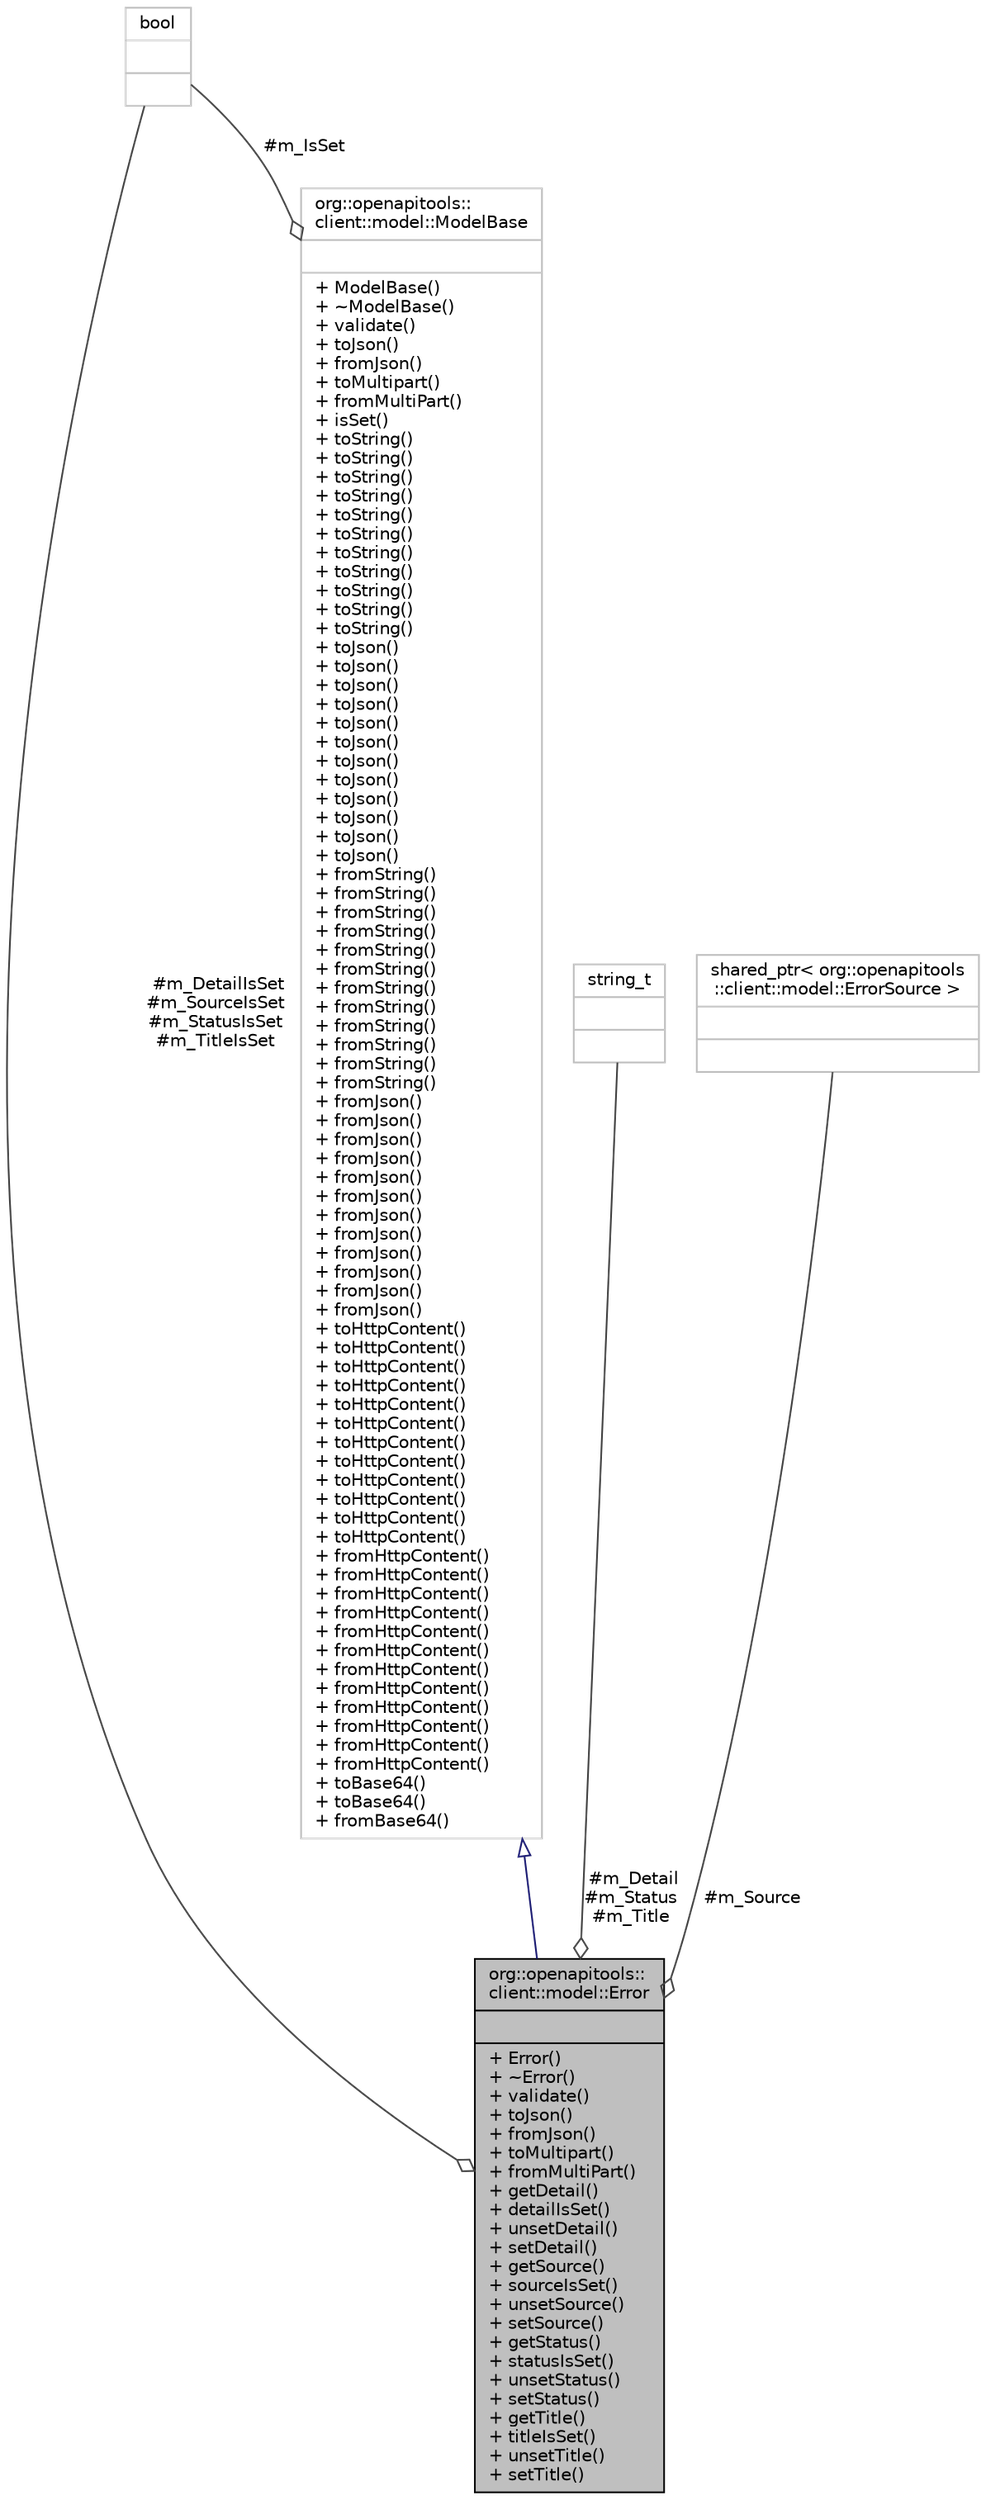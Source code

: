 digraph "org::openapitools::client::model::Error"
{
 // INTERACTIVE_SVG=YES
 // LATEX_PDF_SIZE
  bgcolor="transparent";
  edge [fontname="Helvetica",fontsize="10",labelfontname="Helvetica",labelfontsize="10"];
  node [fontname="Helvetica",fontsize="10",shape=record];
  Node1 [label="{org::openapitools::\lclient::model::Error\n||+ Error()\l+ ~Error()\l+ validate()\l+ toJson()\l+ fromJson()\l+ toMultipart()\l+ fromMultiPart()\l+ getDetail()\l+ detailIsSet()\l+ unsetDetail()\l+ setDetail()\l+ getSource()\l+ sourceIsSet()\l+ unsetSource()\l+ setSource()\l+ getStatus()\l+ statusIsSet()\l+ unsetStatus()\l+ setStatus()\l+ getTitle()\l+ titleIsSet()\l+ unsetTitle()\l+ setTitle()\l}",height=0.2,width=0.4,color="black", fillcolor="grey75", style="filled", fontcolor="black",tooltip="An Error object."];
  Node2 -> Node1 [dir="back",color="midnightblue",fontsize="10",style="solid",arrowtail="onormal",fontname="Helvetica"];
  Node2 [label="{org::openapitools::\lclient::model::ModelBase\n||+ ModelBase()\l+ ~ModelBase()\l+ validate()\l+ toJson()\l+ fromJson()\l+ toMultipart()\l+ fromMultiPart()\l+ isSet()\l+ toString()\l+ toString()\l+ toString()\l+ toString()\l+ toString()\l+ toString()\l+ toString()\l+ toString()\l+ toString()\l+ toString()\l+ toString()\l+ toJson()\l+ toJson()\l+ toJson()\l+ toJson()\l+ toJson()\l+ toJson()\l+ toJson()\l+ toJson()\l+ toJson()\l+ toJson()\l+ toJson()\l+ toJson()\l+ fromString()\l+ fromString()\l+ fromString()\l+ fromString()\l+ fromString()\l+ fromString()\l+ fromString()\l+ fromString()\l+ fromString()\l+ fromString()\l+ fromString()\l+ fromString()\l+ fromJson()\l+ fromJson()\l+ fromJson()\l+ fromJson()\l+ fromJson()\l+ fromJson()\l+ fromJson()\l+ fromJson()\l+ fromJson()\l+ fromJson()\l+ fromJson()\l+ fromJson()\l+ toHttpContent()\l+ toHttpContent()\l+ toHttpContent()\l+ toHttpContent()\l+ toHttpContent()\l+ toHttpContent()\l+ toHttpContent()\l+ toHttpContent()\l+ toHttpContent()\l+ toHttpContent()\l+ toHttpContent()\l+ toHttpContent()\l+ fromHttpContent()\l+ fromHttpContent()\l+ fromHttpContent()\l+ fromHttpContent()\l+ fromHttpContent()\l+ fromHttpContent()\l+ fromHttpContent()\l+ fromHttpContent()\l+ fromHttpContent()\l+ fromHttpContent()\l+ fromHttpContent()\l+ fromHttpContent()\l+ toBase64()\l+ toBase64()\l+ fromBase64()\l}",height=0.2,width=0.4,color="grey75",URL="$classorg_1_1openapitools_1_1client_1_1model_1_1_model_base.html",tooltip=" "];
  Node3 -> Node2 [color="grey25",fontsize="10",style="solid",label=" #m_IsSet" ,arrowhead="odiamond",fontname="Helvetica"];
  Node3 [label="{bool\n||}",height=0.2,width=0.4,color="grey75",tooltip=" "];
  Node4 -> Node1 [color="grey25",fontsize="10",style="solid",label=" #m_Detail\n#m_Status\n#m_Title" ,arrowhead="odiamond",fontname="Helvetica"];
  Node4 [label="{string_t\n||}",height=0.2,width=0.4,color="grey75",tooltip=" "];
  Node3 -> Node1 [color="grey25",fontsize="10",style="solid",label=" #m_DetailIsSet\n#m_SourceIsSet\n#m_StatusIsSet\n#m_TitleIsSet" ,arrowhead="odiamond",fontname="Helvetica"];
  Node5 -> Node1 [color="grey25",fontsize="10",style="solid",label=" #m_Source" ,arrowhead="odiamond",fontname="Helvetica"];
  Node5 [label="{shared_ptr\< org::openapitools\l::client::model::ErrorSource \>\n||}",height=0.2,width=0.4,color="grey75",tooltip=" "];
}
